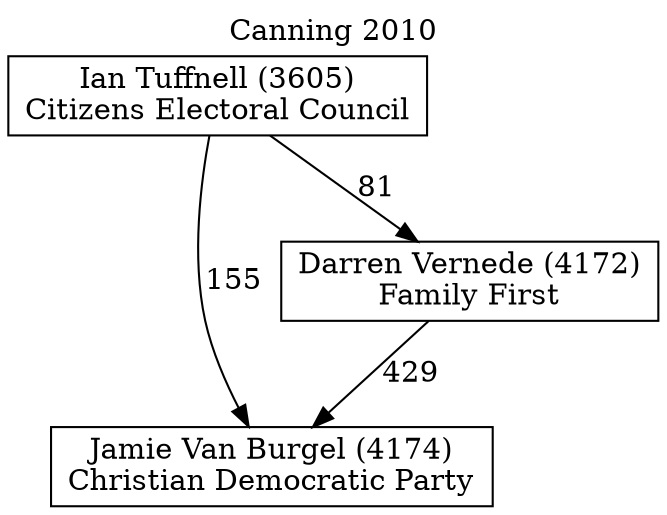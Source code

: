 // House preference flow
digraph "Jamie Van Burgel (4174)_Canning_2010" {
	graph [label="Canning 2010" labelloc=t mclimit=10]
	node [shape=box]
	"Jamie Van Burgel (4174)" [label="Jamie Van Burgel (4174)
Christian Democratic Party"]
	"Darren Vernede (4172)" [label="Darren Vernede (4172)
Family First"]
	"Ian Tuffnell (3605)" [label="Ian Tuffnell (3605)
Citizens Electoral Council"]
	"Darren Vernede (4172)" -> "Jamie Van Burgel (4174)" [label=429]
	"Ian Tuffnell (3605)" -> "Darren Vernede (4172)" [label=81]
	"Ian Tuffnell (3605)" -> "Jamie Van Burgel (4174)" [label=155]
}

